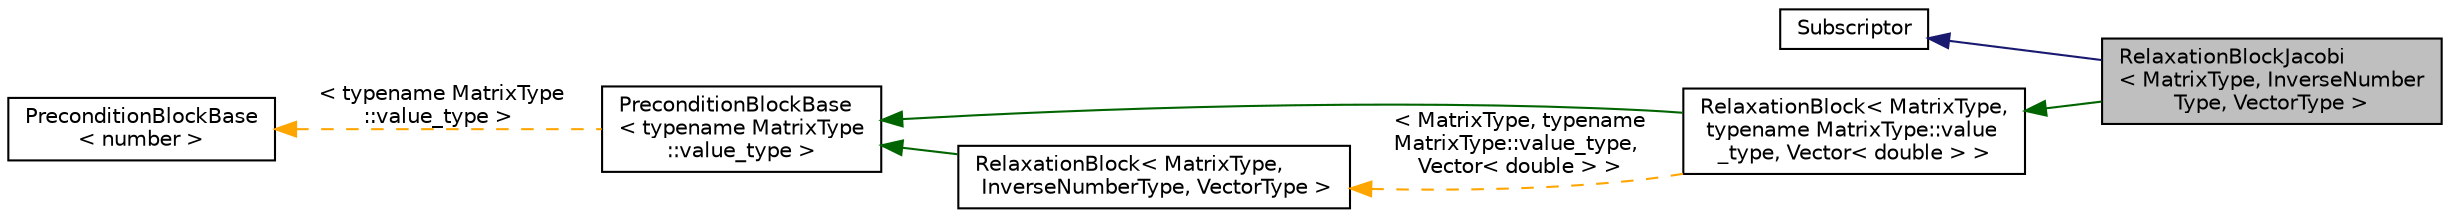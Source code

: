 digraph "RelaxationBlockJacobi&lt; MatrixType, InverseNumberType, VectorType &gt;"
{
 // LATEX_PDF_SIZE
  edge [fontname="Helvetica",fontsize="10",labelfontname="Helvetica",labelfontsize="10"];
  node [fontname="Helvetica",fontsize="10",shape=record];
  rankdir="LR";
  Node1 [label="RelaxationBlockJacobi\l\< MatrixType, InverseNumber\lType, VectorType \>",height=0.2,width=0.4,color="black", fillcolor="grey75", style="filled", fontcolor="black",tooltip=" "];
  Node2 -> Node1 [dir="back",color="midnightblue",fontsize="10",style="solid",fontname="Helvetica"];
  Node2 [label="Subscriptor",height=0.2,width=0.4,color="black", fillcolor="white", style="filled",URL="$classSubscriptor.html",tooltip=" "];
  Node3 -> Node1 [dir="back",color="darkgreen",fontsize="10",style="solid",fontname="Helvetica"];
  Node3 [label="RelaxationBlock\< MatrixType,\l typename MatrixType::value\l_type, Vector\< double \> \>",height=0.2,width=0.4,color="black", fillcolor="white", style="filled",URL="$classRelaxationBlock.html",tooltip=" "];
  Node4 -> Node3 [dir="back",color="darkgreen",fontsize="10",style="solid",fontname="Helvetica"];
  Node4 [label="PreconditionBlockBase\l\< typename MatrixType\l::value_type \>",height=0.2,width=0.4,color="black", fillcolor="white", style="filled",URL="$classPreconditionBlockBase.html",tooltip=" "];
  Node5 -> Node4 [dir="back",color="orange",fontsize="10",style="dashed",label=" \< typename MatrixType\l::value_type \>" ,fontname="Helvetica"];
  Node5 [label="PreconditionBlockBase\l\< number \>",height=0.2,width=0.4,color="black", fillcolor="white", style="filled",URL="$classPreconditionBlockBase.html",tooltip=" "];
  Node6 -> Node3 [dir="back",color="orange",fontsize="10",style="dashed",label=" \< MatrixType, typename\l MatrixType::value_type,\l Vector\< double \> \>" ,fontname="Helvetica"];
  Node6 [label="RelaxationBlock\< MatrixType,\l InverseNumberType, VectorType \>",height=0.2,width=0.4,color="black", fillcolor="white", style="filled",URL="$classRelaxationBlock.html",tooltip=" "];
  Node4 -> Node6 [dir="back",color="darkgreen",fontsize="10",style="solid",fontname="Helvetica"];
}
